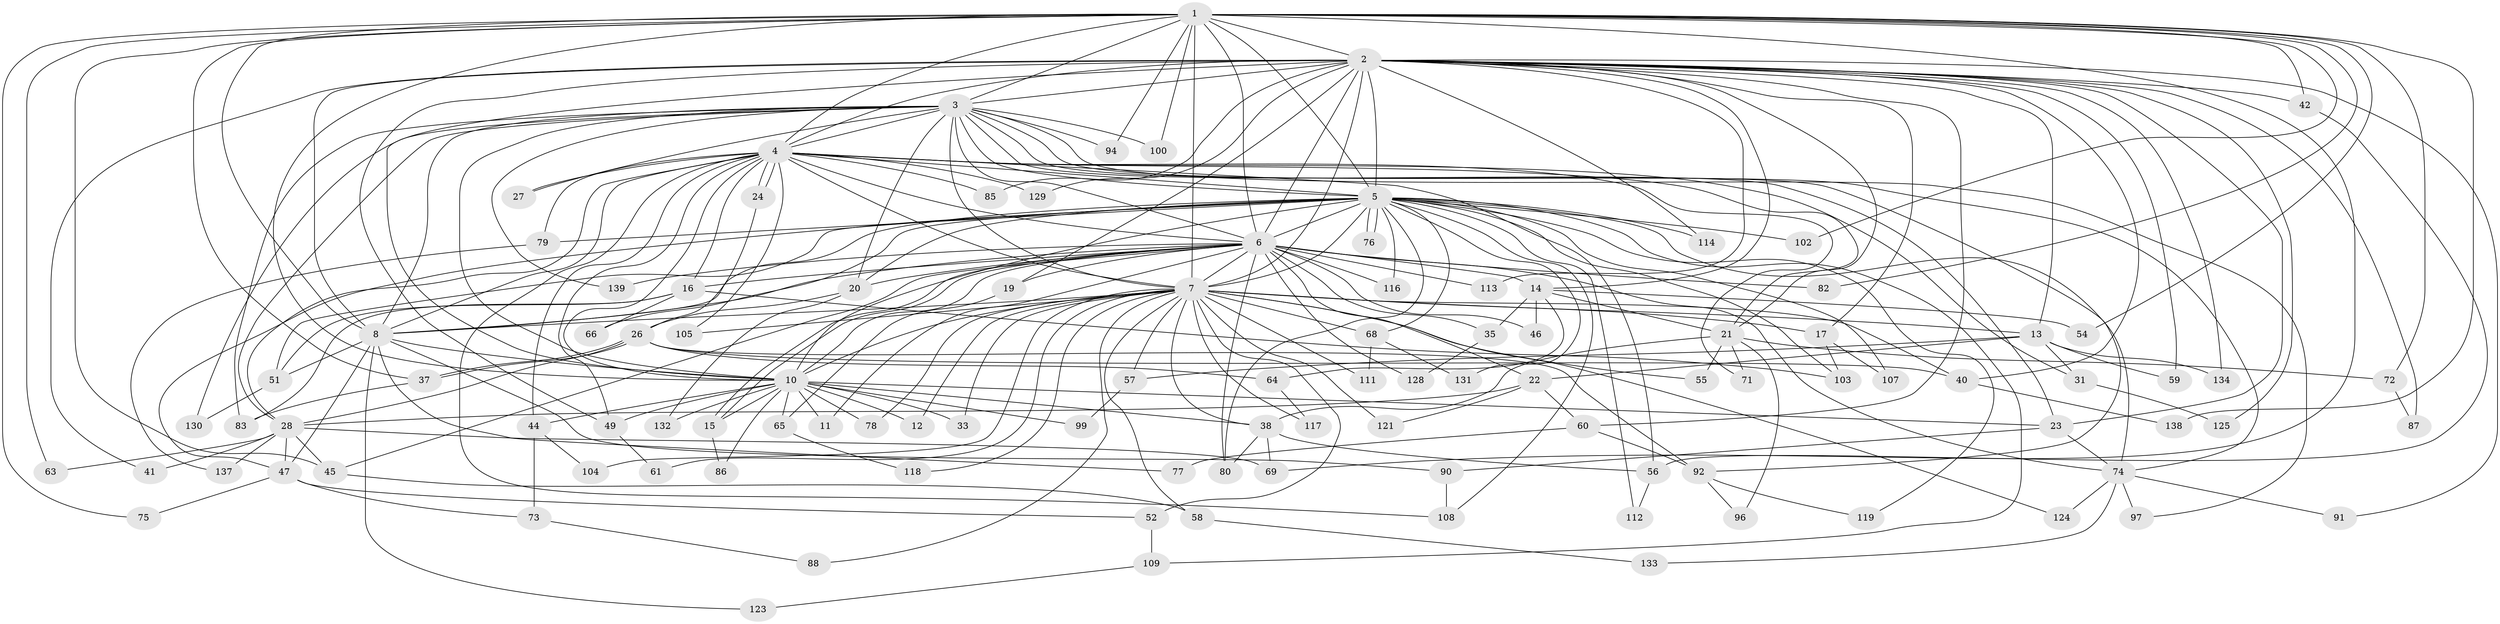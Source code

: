 // original degree distribution, {20: 0.014388489208633094, 23: 0.007194244604316547, 24: 0.007194244604316547, 28: 0.007194244604316547, 29: 0.007194244604316547, 32: 0.007194244604316547, 14: 0.007194244604316547, 15: 0.007194244604316547, 22: 0.007194244604316547, 2: 0.5179856115107914, 7: 0.007194244604316547, 8: 0.02158273381294964, 4: 0.10071942446043165, 6: 0.03597122302158273, 3: 0.2014388489208633, 5: 0.03597122302158273, 9: 0.007194244604316547}
// Generated by graph-tools (version 1.1) at 2025/41/03/06/25 10:41:32]
// undirected, 107 vertices, 254 edges
graph export_dot {
graph [start="1"]
  node [color=gray90,style=filled];
  1 [super="+43"];
  2 [super="+9"];
  3 [super="+36"];
  4 [super="+29"];
  5 [super="+30"];
  6 [super="+127"];
  7 [super="+50"];
  8 [super="+18"];
  10 [super="+101"];
  11;
  12;
  13;
  14 [super="+70"];
  15 [super="+25"];
  16 [super="+89"];
  17;
  19;
  20 [super="+106"];
  21 [super="+34"];
  22 [super="+39"];
  23 [super="+95"];
  24;
  26 [super="+98"];
  27;
  28 [super="+32"];
  31;
  33;
  35;
  37 [super="+84"];
  38 [super="+120"];
  40 [super="+67"];
  41;
  42;
  44;
  45 [super="+48"];
  46;
  47 [super="+53"];
  49 [super="+135"];
  51 [super="+62"];
  52;
  54;
  55;
  56 [super="+136"];
  57;
  58;
  59;
  60;
  61;
  63;
  64;
  65;
  66;
  68;
  69 [super="+93"];
  71;
  72;
  73;
  74 [super="+81"];
  75;
  76;
  77;
  78;
  79;
  80 [super="+110"];
  82;
  83;
  85;
  86;
  87;
  88;
  90;
  91;
  92;
  94;
  96;
  97;
  99;
  100;
  102;
  103 [super="+115"];
  104;
  105;
  107;
  108 [super="+122"];
  109;
  111;
  112;
  113;
  114;
  116;
  117;
  118;
  119;
  121 [super="+126"];
  123;
  124;
  125;
  128;
  129;
  130;
  131;
  132;
  133;
  134;
  137;
  138;
  139;
  1 -- 2 [weight=2];
  1 -- 3;
  1 -- 4 [weight=2];
  1 -- 5;
  1 -- 6;
  1 -- 7 [weight=2];
  1 -- 8;
  1 -- 10;
  1 -- 42;
  1 -- 45;
  1 -- 54;
  1 -- 75;
  1 -- 82;
  1 -- 100;
  1 -- 102;
  1 -- 138;
  1 -- 69;
  1 -- 72;
  1 -- 94;
  1 -- 63;
  1 -- 37;
  2 -- 3 [weight=2];
  2 -- 4 [weight=2];
  2 -- 5 [weight=2];
  2 -- 6 [weight=2];
  2 -- 7 [weight=2];
  2 -- 8 [weight=2];
  2 -- 10 [weight=2];
  2 -- 14;
  2 -- 19;
  2 -- 23;
  2 -- 41;
  2 -- 42;
  2 -- 49;
  2 -- 59;
  2 -- 60;
  2 -- 113;
  2 -- 114;
  2 -- 125;
  2 -- 129;
  2 -- 134;
  2 -- 13;
  2 -- 17;
  2 -- 21;
  2 -- 85;
  2 -- 87;
  2 -- 91;
  2 -- 40;
  3 -- 4;
  3 -- 5;
  3 -- 6;
  3 -- 7;
  3 -- 8;
  3 -- 10;
  3 -- 23;
  3 -- 27;
  3 -- 74;
  3 -- 83;
  3 -- 92;
  3 -- 94;
  3 -- 100;
  3 -- 130;
  3 -- 139;
  3 -- 20;
  3 -- 97;
  3 -- 28;
  4 -- 5;
  4 -- 6;
  4 -- 7;
  4 -- 8;
  4 -- 10;
  4 -- 16;
  4 -- 24;
  4 -- 24;
  4 -- 27;
  4 -- 31;
  4 -- 44;
  4 -- 71;
  4 -- 79;
  4 -- 85;
  4 -- 105;
  4 -- 108;
  4 -- 129;
  4 -- 49;
  4 -- 28;
  4 -- 56;
  4 -- 21;
  5 -- 6 [weight=2];
  5 -- 7 [weight=2];
  5 -- 8;
  5 -- 10;
  5 -- 20;
  5 -- 47;
  5 -- 66;
  5 -- 68;
  5 -- 74;
  5 -- 76;
  5 -- 76;
  5 -- 80;
  5 -- 102;
  5 -- 108;
  5 -- 109;
  5 -- 114;
  5 -- 116;
  5 -- 119;
  5 -- 131;
  5 -- 112;
  5 -- 107;
  5 -- 79;
  5 -- 51;
  5 -- 103;
  6 -- 7;
  6 -- 8;
  6 -- 10;
  6 -- 11;
  6 -- 14;
  6 -- 15;
  6 -- 15;
  6 -- 16;
  6 -- 19;
  6 -- 20;
  6 -- 22 [weight=2];
  6 -- 35;
  6 -- 45;
  6 -- 46;
  6 -- 80;
  6 -- 82;
  6 -- 113;
  6 -- 116;
  6 -- 128;
  6 -- 139;
  6 -- 74;
  7 -- 8 [weight=3];
  7 -- 10;
  7 -- 12;
  7 -- 13;
  7 -- 17;
  7 -- 33;
  7 -- 40;
  7 -- 52;
  7 -- 55;
  7 -- 58;
  7 -- 61;
  7 -- 68;
  7 -- 78;
  7 -- 88;
  7 -- 104;
  7 -- 105;
  7 -- 111;
  7 -- 117;
  7 -- 121 [weight=2];
  7 -- 124;
  7 -- 38;
  7 -- 118;
  7 -- 57;
  8 -- 10;
  8 -- 51;
  8 -- 90;
  8 -- 123;
  8 -- 47;
  8 -- 77;
  10 -- 11;
  10 -- 12;
  10 -- 33;
  10 -- 38;
  10 -- 44;
  10 -- 65;
  10 -- 78;
  10 -- 86;
  10 -- 99;
  10 -- 132;
  10 -- 15;
  10 -- 49;
  10 -- 23;
  13 -- 22;
  13 -- 31;
  13 -- 57;
  13 -- 59;
  13 -- 134;
  14 -- 21 [weight=2];
  14 -- 35;
  14 -- 46;
  14 -- 54;
  14 -- 64;
  15 -- 86;
  16 -- 51;
  16 -- 66;
  16 -- 103;
  16 -- 83;
  17 -- 103;
  17 -- 107;
  19 -- 65;
  20 -- 26;
  20 -- 132;
  21 -- 96;
  21 -- 38;
  21 -- 71;
  21 -- 72;
  21 -- 55;
  22 -- 28;
  22 -- 60;
  22 -- 121;
  23 -- 90;
  23 -- 74;
  24 -- 26;
  26 -- 28;
  26 -- 37;
  26 -- 37;
  26 -- 40;
  26 -- 64;
  26 -- 92;
  28 -- 41;
  28 -- 47;
  28 -- 69;
  28 -- 137;
  28 -- 63;
  28 -- 45;
  31 -- 125;
  35 -- 128;
  37 -- 83;
  38 -- 56;
  38 -- 80;
  38 -- 69;
  40 -- 138;
  42 -- 56;
  44 -- 73;
  44 -- 104;
  45 -- 58;
  47 -- 52;
  47 -- 73;
  47 -- 75;
  49 -- 61;
  51 -- 130;
  52 -- 109;
  56 -- 112;
  57 -- 99;
  58 -- 133;
  60 -- 77;
  60 -- 92;
  64 -- 117;
  65 -- 118;
  68 -- 111;
  68 -- 131;
  72 -- 87;
  73 -- 88;
  74 -- 91;
  74 -- 97;
  74 -- 124;
  74 -- 133;
  79 -- 137;
  90 -- 108;
  92 -- 96;
  92 -- 119;
  109 -- 123;
}
